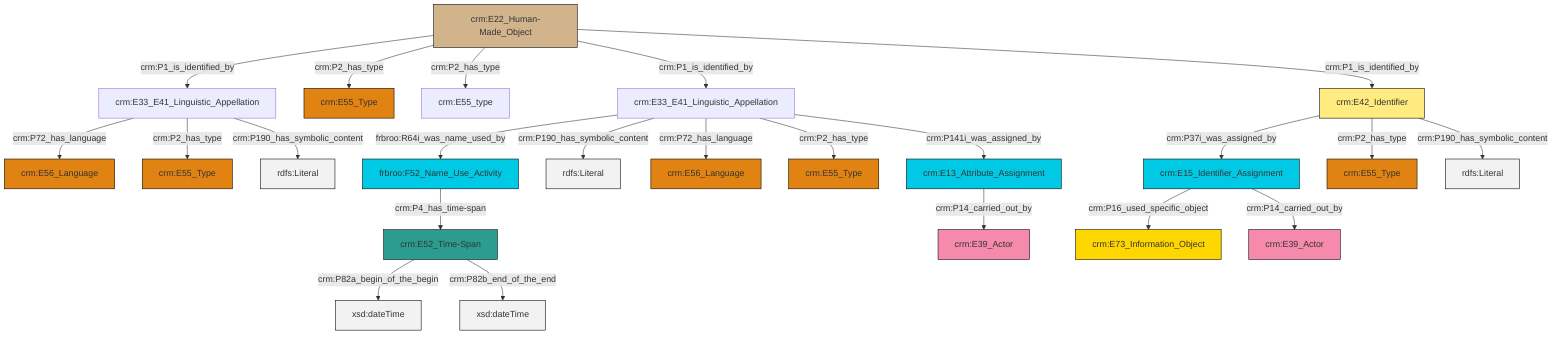graph TD
classDef Literal fill:#f2f2f2,stroke:#000000;
classDef CRM_Entity fill:#FFFFFF,stroke:#000000;
classDef Temporal_Entity fill:#00C9E6, stroke:#000000;
classDef Type fill:#E18312, stroke:#000000;
classDef Time-Span fill:#2C9C91, stroke:#000000;
classDef Appellation fill:#FFEB7F, stroke:#000000;
classDef Place fill:#008836, stroke:#000000;
classDef Persistent_Item fill:#B266B2, stroke:#000000;
classDef Conceptual_Object fill:#FFD700, stroke:#000000;
classDef Physical_Thing fill:#D2B48C, stroke:#000000;
classDef Actor fill:#f58aad, stroke:#000000;
classDef PC_Classes fill:#4ce600, stroke:#000000;
classDef Multi fill:#cccccc,stroke:#000000;

0["crm:E52_Time-Span"]:::Time-Span -->|crm:P82a_begin_of_the_begin| 1[xsd:dateTime]:::Literal
2["crm:E33_E41_Linguistic_Appellation"]:::Default -->|frbroo:R64i_was_name_used_by| 3["frbroo:F52_Name_Use_Activity"]:::Temporal_Entity
4["crm:E15_Identifier_Assignment"]:::Temporal_Entity -->|crm:P16_used_specific_object| 5["crm:E73_Information_Object"]:::Conceptual_Object
3["frbroo:F52_Name_Use_Activity"]:::Temporal_Entity -->|crm:P4_has_time-span| 0["crm:E52_Time-Span"]:::Time-Span
9["crm:E22_Human-Made_Object"]:::Physical_Thing -->|crm:P1_is_identified_by| 10["crm:E33_E41_Linguistic_Appellation"]:::Default
2["crm:E33_E41_Linguistic_Appellation"]:::Default -->|crm:P190_has_symbolic_content| 11[rdfs:Literal]:::Literal
9["crm:E22_Human-Made_Object"]:::Physical_Thing -->|crm:P2_has_type| 17["crm:E55_Type"]:::Type
10["crm:E33_E41_Linguistic_Appellation"]:::Default -->|crm:P72_has_language| 19["crm:E56_Language"]:::Type
20["crm:E13_Attribute_Assignment"]:::Temporal_Entity -->|crm:P14_carried_out_by| 12["crm:E39_Actor"]:::Actor
4["crm:E15_Identifier_Assignment"]:::Temporal_Entity -->|crm:P14_carried_out_by| 21["crm:E39_Actor"]:::Actor
2["crm:E33_E41_Linguistic_Appellation"]:::Default -->|crm:P72_has_language| 24["crm:E56_Language"]:::Type
9["crm:E22_Human-Made_Object"]:::Physical_Thing -->|crm:P2_has_type| 14["crm:E55_type"]:::Default
10["crm:E33_E41_Linguistic_Appellation"]:::Default -->|crm:P2_has_type| 6["crm:E55_Type"]:::Type
10["crm:E33_E41_Linguistic_Appellation"]:::Default -->|crm:P190_has_symbolic_content| 31[rdfs:Literal]:::Literal
9["crm:E22_Human-Made_Object"]:::Physical_Thing -->|crm:P1_is_identified_by| 2["crm:E33_E41_Linguistic_Appellation"]:::Default
2["crm:E33_E41_Linguistic_Appellation"]:::Default -->|crm:P2_has_type| 33["crm:E55_Type"]:::Type
0["crm:E52_Time-Span"]:::Time-Span -->|crm:P82b_end_of_the_end| 35[xsd:dateTime]:::Literal
26["crm:E42_Identifier"]:::Appellation -->|crm:P37i_was_assigned_by| 4["crm:E15_Identifier_Assignment"]:::Temporal_Entity
9["crm:E22_Human-Made_Object"]:::Physical_Thing -->|crm:P1_is_identified_by| 26["crm:E42_Identifier"]:::Appellation
26["crm:E42_Identifier"]:::Appellation -->|crm:P2_has_type| 39["crm:E55_Type"]:::Type
2["crm:E33_E41_Linguistic_Appellation"]:::Default -->|crm:P141i_was_assigned_by| 20["crm:E13_Attribute_Assignment"]:::Temporal_Entity
26["crm:E42_Identifier"]:::Appellation -->|crm:P190_has_symbolic_content| 41[rdfs:Literal]:::Literal